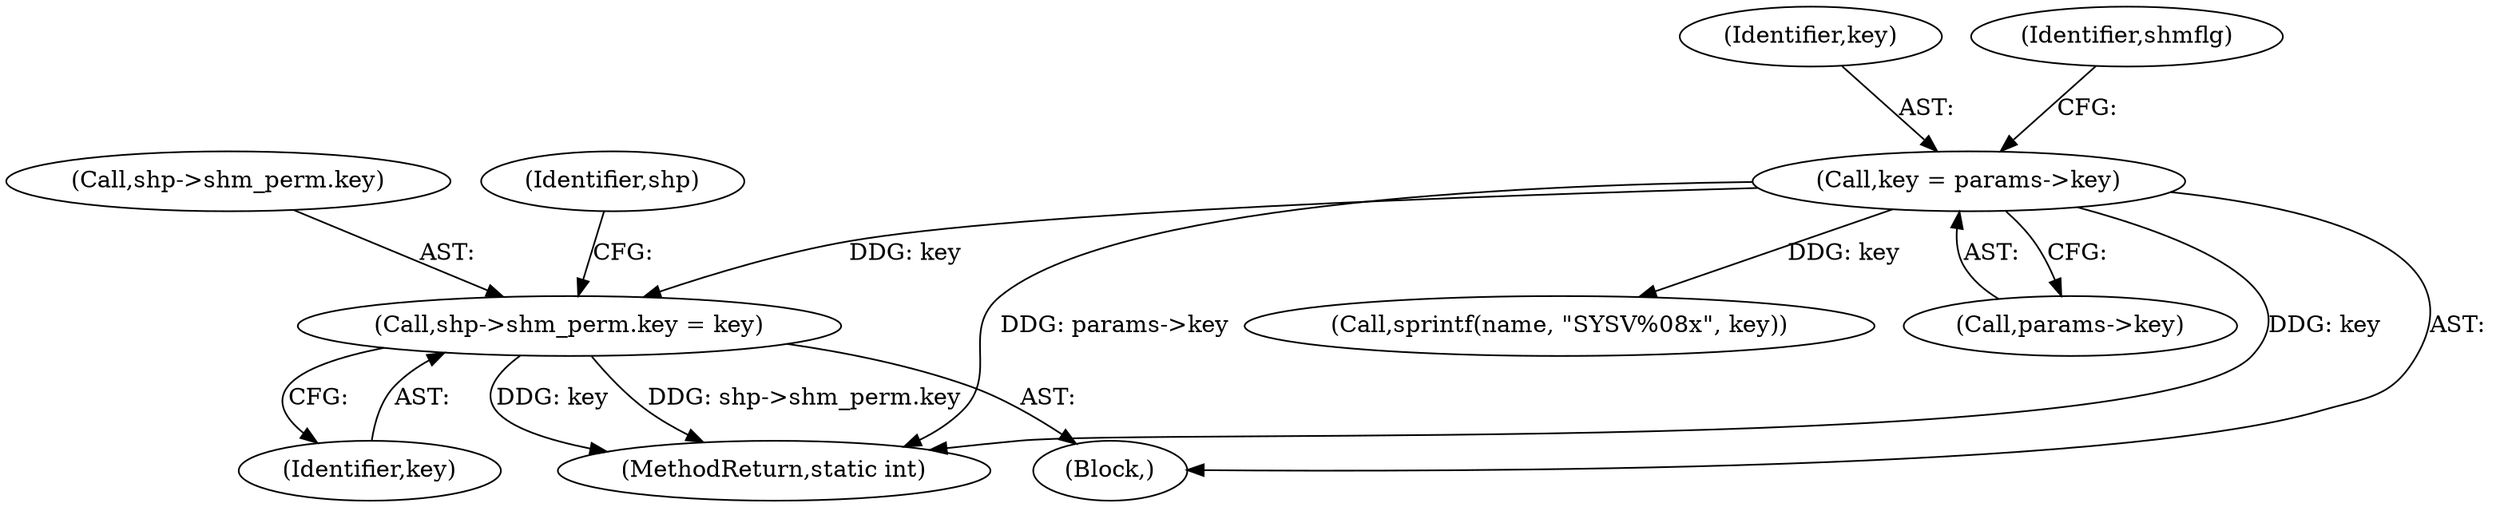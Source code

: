 digraph "0_linux_b9a532277938798b53178d5a66af6e2915cb27cf_0@pointer" {
"1000203" [label="(Call,shp->shm_perm.key = key)"];
"1000108" [label="(Call,key = params->key)"];
"1000209" [label="(Identifier,key)"];
"1000456" [label="(MethodReturn,static int)"];
"1000203" [label="(Call,shp->shm_perm.key = key)"];
"1000204" [label="(Call,shp->shm_perm.key)"];
"1000109" [label="(Identifier,key)"];
"1000243" [label="(Call,sprintf(name, \"SYSV%08x\", key))"];
"1000115" [label="(Identifier,shmflg)"];
"1000213" [label="(Identifier,shp)"];
"1000106" [label="(Block,)"];
"1000110" [label="(Call,params->key)"];
"1000108" [label="(Call,key = params->key)"];
"1000203" -> "1000106"  [label="AST: "];
"1000203" -> "1000209"  [label="CFG: "];
"1000204" -> "1000203"  [label="AST: "];
"1000209" -> "1000203"  [label="AST: "];
"1000213" -> "1000203"  [label="CFG: "];
"1000203" -> "1000456"  [label="DDG: key"];
"1000203" -> "1000456"  [label="DDG: shp->shm_perm.key"];
"1000108" -> "1000203"  [label="DDG: key"];
"1000108" -> "1000106"  [label="AST: "];
"1000108" -> "1000110"  [label="CFG: "];
"1000109" -> "1000108"  [label="AST: "];
"1000110" -> "1000108"  [label="AST: "];
"1000115" -> "1000108"  [label="CFG: "];
"1000108" -> "1000456"  [label="DDG: params->key"];
"1000108" -> "1000456"  [label="DDG: key"];
"1000108" -> "1000243"  [label="DDG: key"];
}
